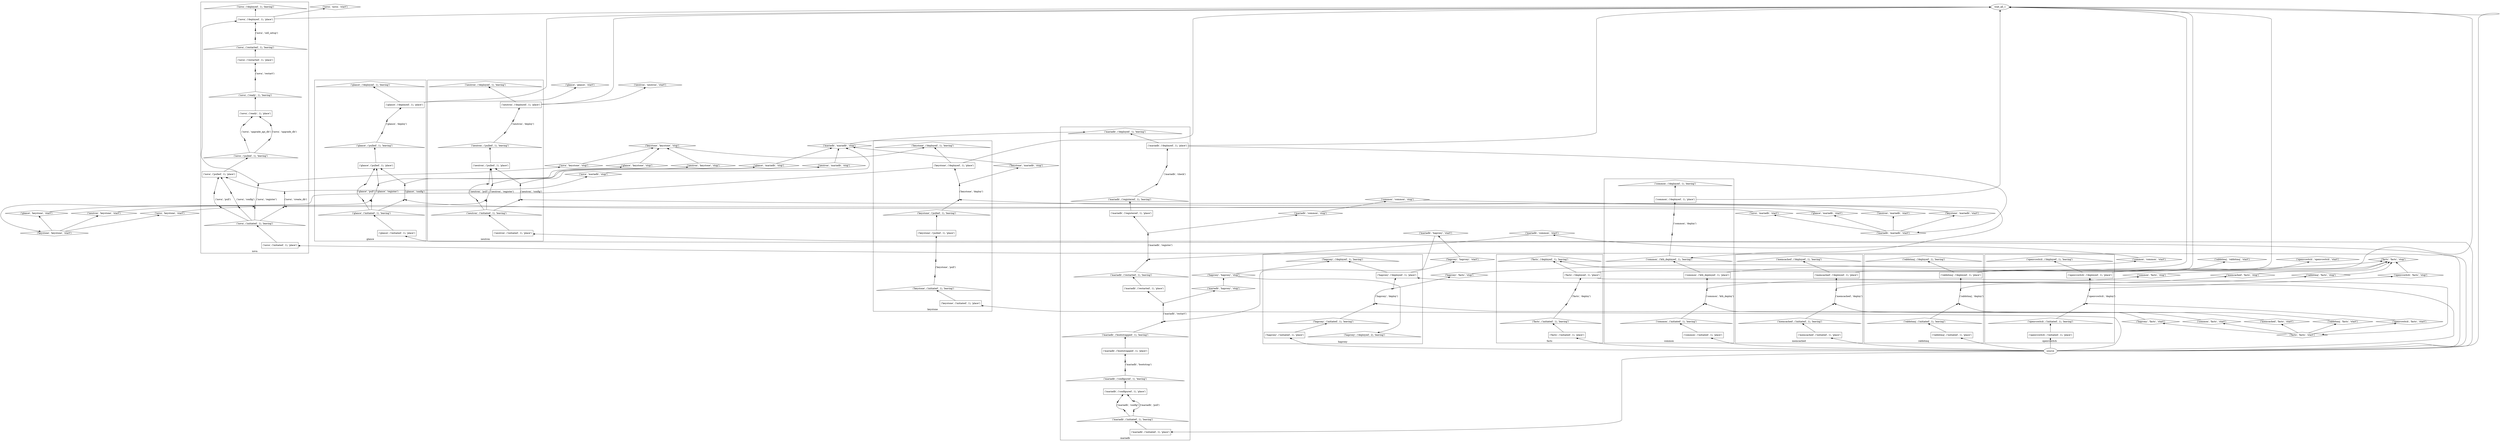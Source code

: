 digraph G {
	rankdir=BT;
	subgraph cluster_1 {
		color = black;
		label = "facts";
		v162 [label="('facts', ('initiated', 1), 'leaving')"] [shape=triangle];
		v122 [label="('facts', ('deploy', 1), 'beginning')"] [shape=point];
		v133 [label="('facts', ('initiated', 1), 'place')"] [shape=box];
		v33 [label="('facts', ('deployed', 1), 'leaving')"] [shape=triangle];
		v91 [label="('facts', ('deploy', 1), 'end')"] [shape=point];
		v20 [label="('facts', ('deployed', 1), 'place')"] [shape=box];
		v133 -> v162 [label=""];
		v20 -> v33 [label=""];
		v162 -> v122 [label=""];
		v122 -> v91 [label="('facts', 'deploy')"];
		v91 -> v20 [label=""];
	}
	subgraph cluster_2 {
		color = black;
		label = "common";
		v0 [label="('common', ('ktb_deployed', 1), 'leaving')"] [shape=triangle];
		v163 [label="('common', ('ktb_deployed', 1), 'place')"] [shape=box];
		v103 [label="('common', ('deployed', 1), 'leaving')"] [shape=triangle];
		v144 [label="('common', ('deployed', 1), 'place')"] [shape=box];
		v62 [label="('common', ('deploy', 1), 'beginning')"] [shape=point];
		v64 [label="('common', ('ktb_deploy', 1), 'beginning')"] [shape=point];
		v16 [label="('common', ('initiated', 1), 'leaving')"] [shape=triangle];
		v92 [label="('common', ('initiated', 1), 'place')"] [shape=box];
		v35 [label="('common', ('ktb_deploy', 1), 'end')"] [shape=point];
		v173 [label="('common', ('deploy', 1), 'end')"] [shape=point];
		v92 -> v16 [label=""];
		v144 -> v103 [label=""];
		v16 -> v64 [label=""];
		v163 -> v0 [label=""];
		v0 -> v62 [label=""];
		v64 -> v35 [label="('common', 'ktb_deploy')"];
		v35 -> v163 [label=""];
		v62 -> v173 [label="('common', 'deploy')"];
		v173 -> v144 [label=""];
	}
	subgraph cluster_3 {
		color = black;
		label = "haproxy";
		v119 [label="('haproxy', ('deployed', 1), 'place')"] [shape=box];
		v75 [label="('haproxy', ('initiated', 1), 'leaving')"] [shape=triangle];
		v168 [label="('haproxy', ('deploy', 1), 'end')"] [shape=point];
		v43 [label="('haproxy', ('deployed', 2), 'leaving')"] [shape=triangle];
		v136 [label="('haproxy', ('deploy', 1), 'beginning')"] [shape=point];
		v116 [label="('haproxy', ('initiated', 1), 'place')"] [shape=box];
		v82 [label="('haproxy', ('deployed', 1), 'leaving')"] [shape=triangle];
		v116 -> v75 [label=""];
		v119 -> v82 [label=""];
		v75 -> v136 [label=""];
		v136 -> v168 [label="('haproxy', 'deploy')"];
		v168 -> v119 [label=""];
	}
	subgraph cluster_4 {
		color = black;
		label = "memcached";
		v100 [label="('memcached', ('deployed', 1), 'place')"] [shape=box];
		v170 [label="('memcached', ('initiated', 1), 'leaving')"] [shape=triangle];
		v88 [label="('memcached', ('deploy', 1), 'end')"] [shape=point];
		v154 [label="('memcached', ('initiated', 1), 'place')"] [shape=box];
		v138 [label="('memcached', ('deployed', 1), 'leaving')"] [shape=triangle];
		v109 [label="('memcached', ('deploy', 1), 'beginning')"] [shape=point];
		v154 -> v170 [label=""];
		v100 -> v138 [label=""];
		v170 -> v109 [label=""];
		v109 -> v88 [label="('memcached', 'deploy')"];
		v88 -> v100 [label=""];
	}
	subgraph cluster_5 {
		color = black;
		label = "mariadb";
		v130 [label="('mariadb', ('bootstrap', 1), 'beginning')"] [shape=point];
		v96 [label="('mariadb', ('registered', 1), 'place')"] [shape=box];
		v3 [label="('mariadb', ('configured', 1), 'leaving')"] [shape=triangle];
		v4 [label="('mariadb', ('register', 1), 'end')"] [shape=point];
		v135 [label="('mariadb', ('config', 1), 'beginning')"] [shape=point];
		v7 [label="('mariadb', ('pull', 1), 'beginning')"] [shape=point];
		v55 [label="('mariadb', ('initiated', 1), 'place')"] [shape=box];
		v56 [label="('mariadb', ('deployed', 1), 'leaving')"] [shape=triangle];
		v142 [label="('mariadb', ('bootstrapped', 1), 'place')"] [shape=box];
		v145 [label="('mariadb', ('check', 1), 'beginning')"] [shape=point];
		v150 [label="('mariadb', ('bootstrapped', 1), 'leaving')"] [shape=triangle];
		v23 [label="('mariadb', ('registered', 1), 'leaving')"] [shape=triangle];
		v72 [label="('mariadb', ('restart', 1), 'beginning')"] [shape=point];
		v111 [label="('mariadb', ('config', 1), 'end')"] [shape=point];
		v24 [label="('mariadb', ('deployed', 1), 'place')"] [shape=box];
		v27 [label="('mariadb', ('restarted', 1), 'place')"] [shape=box];
		v76 [label="('mariadb', ('configured', 1), 'place')"] [shape=box];
		v28 [label="('mariadb', ('restart', 1), 'end')"] [shape=point];
		v29 [label="('mariadb', ('check', 1), 'end')"] [shape=point];
		v80 [label="('mariadb', ('restarted', 1), 'leaving')"] [shape=triangle];
		v120 [label="('mariadb', ('pull', 1), 'end')"] [shape=point];
		v87 [label="('mariadb', ('initiated', 1), 'leaving')"] [shape=triangle];
		v125 [label="('mariadb', ('register', 1), 'beginning')"] [shape=point];
		v90 [label="('mariadb', ('bootstrap', 1), 'end')"] [shape=point];
		v55 -> v87 [label=""];
		v24 -> v56 [label=""];
		v87 -> v7 [label=""];
		v87 -> v135 [label=""];
		v76 -> v3 [label=""];
		v3 -> v130 [label=""];
		v7 -> v120 [label="('mariadb', 'pull')"];
		v120 -> v76 [label=""];
		v135 -> v111 [label="('mariadb', 'config')"];
		v111 -> v76 [label=""];
		v142 -> v150 [label=""];
		v150 -> v72 [label=""];
		v130 -> v90 [label="('mariadb', 'bootstrap')"];
		v90 -> v142 [label=""];
		v27 -> v80 [label=""];
		v80 -> v125 [label=""];
		v72 -> v28 [label="('mariadb', 'restart')"];
		v28 -> v27 [label=""];
		v96 -> v23 [label=""];
		v23 -> v145 [label=""];
		v125 -> v4 [label="('mariadb', 'register')"];
		v4 -> v96 [label=""];
		v145 -> v29 [label="('mariadb', 'check')"];
		v29 -> v24 [label=""];
	}
	subgraph cluster_6 {
		color = black;
		label = "rabbitmq";
		v71 [label="('rabbitmq', ('deploy', 1), 'end')"] [shape=point];
		v1 [label="('rabbitmq', ('initiated', 1), 'leaving')"] [shape=triangle];
		v166 [label="('rabbitmq', ('deployed', 1), 'place')"] [shape=box];
		v152 [label="('rabbitmq', ('deployed', 1), 'leaving')"] [shape=triangle];
		v31 [label="('rabbitmq', ('initiated', 1), 'place')"] [shape=box];
		v10 [label="('rabbitmq', ('deploy', 1), 'beginning')"] [shape=point];
		v31 -> v1 [label=""];
		v166 -> v152 [label=""];
		v1 -> v10 [label=""];
		v10 -> v71 [label="('rabbitmq', 'deploy')"];
		v71 -> v166 [label=""];
	}
	subgraph cluster_7 {
		color = black;
		label = "keystone";
		v129 [label="('keystone', ('deploy', 1), 'beginning')"] [shape=point];
		v164 [label="('keystone', ('deployed', 1), 'leaving')"] [shape=triangle];
		v85 [label="('keystone', ('deploy', 1), 'end')"] [shape=point];
		v132 [label="('keystone', ('pull', 1), 'end')"] [shape=point];
		v134 [label="('keystone', ('deployed', 1), 'place')"] [shape=box];
		v123 [label="('keystone', ('pulled', 1), 'place')"] [shape=box];
		v15 [label="('keystone', ('pulled', 1), 'leaving')"] [shape=triangle];
		v34 [label="('keystone', ('initiated', 1), 'leaving')"] [shape=triangle];
		v19 [label="('keystone', ('initiated', 1), 'place')"] [shape=box];
		v21 [label="('keystone', ('pull', 1), 'beginning')"] [shape=point];
		v19 -> v34 [label=""];
		v134 -> v164 [label=""];
		v34 -> v21 [label=""];
		v123 -> v15 [label=""];
		v15 -> v129 [label=""];
		v21 -> v132 [label="('keystone', 'pull')"];
		v132 -> v123 [label=""];
		v129 -> v85 [label="('keystone', 'deploy')"];
		v85 -> v134 [label=""];
	}
	subgraph cluster_8 {
		color = black;
		label = "openvswitch";
		v161 [label="('openvswitch', ('deployed', 1), 'place')"] [shape=box];
		v83 [label="('openvswitch', ('deploy', 1), 'end')"] [shape=point];
		v59 [label="('openvswitch', ('deployed', 1), 'leaving')"] [shape=triangle];
		v112 [label="('openvswitch', ('deploy', 1), 'beginning')"] [shape=point];
		v52 [label="('openvswitch', ('initiated', 1), 'place')"] [shape=box];
		v114 [label="('openvswitch', ('initiated', 1), 'leaving')"] [shape=triangle];
		v52 -> v114 [label=""];
		v161 -> v59 [label=""];
		v114 -> v112 [label=""];
		v112 -> v83 [label="('openvswitch', 'deploy')"];
		v83 -> v161 [label=""];
	}
	subgraph cluster_9 {
		color = black;
		label = "glance";
		v128 [label="('glance', ('deploy', 1), 'beginning')"] [shape=point];
		v47 [label="('glance', ('config', 1), 'end')"] [shape=point];
		v48 [label="('glance', ('deployed', 1), 'leaving')"] [shape=triangle];
		v156 [label="('glance', ('deploy', 1), 'end')"] [shape=point];
		v131 [label="('glance', ('pulled', 1), 'leaving')"] [shape=triangle];
		v110 [label="('glance', ('deployed', 1), 'place')"] [shape=box];
		v13 [label="('glance', ('initiated', 1), 'leaving')"] [shape=triangle];
		v167 [label="('glance', ('config', 1), 'beginning')"] [shape=point];
		v6 [label="('glance', ('pulled', 1), 'place')"] [shape=box];
		v171 [label="('glance', ('register', 1), 'end')"] [shape=point];
		v153 [label="('glance', ('pull', 1), 'end')"] [shape=point];
		v38 [label="('glance', ('pull', 1), 'beginning')"] [shape=point];
		v46 [label="('glance', ('initiated', 1), 'place')"] [shape=box];
		v22 [label="('glance', ('register', 1), 'beginning')"] [shape=point];
		v46 -> v13 [label=""];
		v110 -> v48 [label=""];
		v13 -> v22 [label=""];
		v13 -> v38 [label=""];
		v13 -> v167 [label=""];
		v6 -> v131 [label=""];
		v131 -> v128 [label=""];
		v22 -> v171 [label="('glance', 'register')"];
		v171 -> v6 [label=""];
		v38 -> v153 [label="('glance', 'pull')"];
		v153 -> v6 [label=""];
		v167 -> v47 [label="('glance', 'config')"];
		v47 -> v6 [label=""];
		v128 -> v156 [label="('glance', 'deploy')"];
		v156 -> v110 [label=""];
	}
	subgraph cluster_10 {
		color = black;
		label = "neutron";
		v94 [label="('neutron', ('deployed', 1), 'place')"] [shape=box];
		v95 [label="('neutron', ('deploy', 1), 'beginning')"] [shape=point];
		v2 [label="('neutron', ('config', 1), 'end')"] [shape=point];
		v84 [label="('neutron', ('initiated', 1), 'leaving')"] [shape=triangle];
		v74 [label="('neutron', ('initiated', 1), 'place')"] [shape=box];
		v121 [label="('neutron', ('register', 1), 'beginning')"] [shape=point];
		v113 [label="('neutron', ('pull', 1), 'beginning')"] [shape=point];
		v51 [label="('neutron', ('deploy', 1), 'end')"] [shape=point];
		v77 [label="('neutron', ('pulled', 1), 'leaving')"] [shape=triangle];
		v8 [label="('neutron', ('register', 1), 'end')"] [shape=point];
		v63 [label="('neutron', ('pull', 1), 'end')"] [shape=point];
		v65 [label="('neutron', ('pulled', 1), 'place')"] [shape=box];
		v115 [label="('neutron', ('deployed', 1), 'leaving')"] [shape=triangle];
		v127 [label="('neutron', ('config', 1), 'beginning')"] [shape=point];
		v74 -> v84 [label=""];
		v94 -> v115 [label=""];
		v84 -> v121 [label=""];
		v84 -> v113 [label=""];
		v84 -> v127 [label=""];
		v65 -> v77 [label=""];
		v77 -> v95 [label=""];
		v121 -> v8 [label="('neutron', 'register')"];
		v8 -> v65 [label=""];
		v113 -> v63 [label="('neutron', 'pull')"];
		v63 -> v65 [label=""];
		v127 -> v2 [label="('neutron', 'config')"];
		v2 -> v65 [label=""];
		v95 -> v51 [label="('neutron', 'deploy')"];
		v51 -> v94 [label=""];
	}
	subgraph cluster_11 {
		color = black;
		label = "nova";
		v50 [label="('nova', ('pull', 1), 'end')"] [shape=point];
		v98 [label="('nova', ('upgrade_api_db', 1), 'beginning')"] [shape=point];
		v101 [label="('nova', ('create_db', 1), 'beginning')"] [shape=point];
		v137 [label="('nova', ('upgrade_api_db', 1), 'end')"] [shape=point];
		v9 [label="('nova', ('ready', 1), 'leaving')"] [shape=triangle];
		v11 [label="('nova', ('pull', 1), 'beginning')"] [shape=point];
		v12 [label="('nova', ('restart', 1), 'end')"] [shape=point];
		v140 [label="('nova', ('restarted', 1), 'leaving')"] [shape=triangle];
		v102 [label="('nova', ('pulled', 1), 'leaving')"] [shape=triangle];
		v58 [label="('nova', ('deployed', 1), 'leaving')"] [shape=triangle];
		v143 [label="('nova', ('restart', 1), 'beginning')"] [shape=point];
		v106 [label="('nova', ('deployed', 1), 'place')"] [shape=box];
		v70 [label="('nova', ('cell_setup', 1), 'beginning')"] [shape=point];
		v68 [label="('nova', ('upgrade_db', 1), 'end')"] [shape=point];
		v67 [label="('nova', ('initiated', 1), 'leaving')"] [shape=triangle];
		v148 [label="('nova', ('register', 1), 'beginning')"] [shape=point];
		v25 [label="('nova', ('config', 1), 'beginning')"] [shape=point];
		v79 [label="('nova', ('config', 1), 'end')"] [shape=point];
		v81 [label="('nova', ('ready', 1), 'place')"] [shape=box];
		v36 [label="('nova', ('cell_setup', 1), 'end')"] [shape=point];
		v117 [label="('nova', ('register', 1), 'end')"] [shape=point];
		v165 [label="('nova', ('pulled', 1), 'place')"] [shape=box];
		v118 [label="('nova', ('create_db', 1), 'end')"] [shape=point];
		v40 [label="('nova', ('upgrade_db', 1), 'beginning')"] [shape=point];
		v172 [label="('nova', ('restarted', 1), 'place')"] [shape=box];
		v126 [label="('nova', ('initiated', 1), 'place')"] [shape=box];
		v126 -> v67 [label=""];
		v106 -> v58 [label=""];
		v67 -> v11 [label=""];
		v67 -> v148 [label=""];
		v67 -> v101 [label=""];
		v67 -> v25 [label=""];
		v165 -> v102 [label=""];
		v102 -> v98 [label=""];
		v102 -> v40 [label=""];
		v11 -> v50 [label="('nova', 'pull')"];
		v50 -> v165 [label=""];
		v148 -> v117 [label="('nova', 'register')"];
		v117 -> v106 [label=""];
		v101 -> v118 [label="('nova', 'create_db')"];
		v118 -> v165 [label=""];
		v25 -> v79 [label="('nova', 'config')"];
		v79 -> v165 [label=""];
		v81 -> v9 [label=""];
		v9 -> v143 [label=""];
		v98 -> v137 [label="('nova', 'upgrade_api_db')"];
		v137 -> v81 [label=""];
		v40 -> v68 [label="('nova', 'upgrade_db')"];
		v68 -> v81 [label=""];
		v172 -> v140 [label=""];
		v140 -> v70 [label=""];
		v143 -> v12 [label="('nova', 'restart')"];
		v12 -> v172 [label=""];
		v70 -> v36 [label="('nova', 'cell_setup')"];
		v36 -> v106 [label=""];
	}
	v169 [label="source"] [shape=oval];
	v97 [label="('facts', 'facts', 'start')"] [shape=diamond];
	v37 [label="('common', 'facts', 'start')"] [shape=diamond];
	v149 [label="('facts', 'facts', 'stop')"] [shape=diamond];
	v61 [label="('common', 'facts', 'stop')"] [shape=diamond];
	v159 [label="('haproxy', 'facts', 'start')"] [shape=diamond];
	v107 [label="('haproxy', 'facts', 'stop')"] [shape=diamond];
	v49 [label="('memcached', 'facts', 'start')"] [shape=diamond];
	v41 [label="('memcached', 'facts', 'stop')"] [shape=diamond];
	v42 [label="('rabbitmq', 'facts', 'start')"] [shape=diamond];
	v44 [label="('rabbitmq', 'facts', 'stop')"] [shape=diamond];
	v89 [label="('openvswitch', 'facts', 'start')"] [shape=diamond];
	v160 [label="('openvswitch', 'facts', 'stop')"] [shape=diamond];
	v157 [label="('common', 'common', 'start')"] [shape=diamond];
	v17 [label="('mariadb', 'common', 'start')"] [shape=diamond];
	v86 [label="('common', 'common', 'stop')"] [shape=diamond];
	v66 [label="('mariadb', 'common', 'stop')"] [shape=diamond];
	v60 [label="('haproxy', 'haproxy', 'start')"] [shape=diamond];
	v151 [label="('mariadb', 'haproxy', 'start')"] [shape=diamond];
	v18 [label="('haproxy', 'haproxy', 'stop')"] [shape=diamond];
	v93 [label="('mariadb', 'haproxy', 'stop')"] [shape=diamond];
	v53 [label="('mariadb', 'mariadb', 'start')"] [shape=diamond];
	v57 [label="('keystone', 'mariadb', 'start')"] [shape=diamond];
	v26 [label="('mariadb', 'mariadb', 'stop')"] [shape=diamond];
	v30 [label="('keystone', 'mariadb', 'stop')"] [shape=diamond];
	v104 [label="('glance', 'mariadb', 'start')"] [shape=diamond];
	v141 [label="('glance', 'mariadb', 'stop')"] [shape=diamond];
	v5 [label="('neutron', 'mariadb', 'start')"] [shape=diamond];
	v73 [label="('neutron', 'mariadb', 'stop')"] [shape=diamond];
	v39 [label="('nova', 'mariadb', 'start')"] [shape=diamond];
	v45 [label="('nova', 'mariadb', 'stop')"] [shape=diamond];
	v14 [label="('keystone', 'keystone', 'start')"] [shape=diamond];
	v146 [label="('glance', 'keystone', 'start')"] [shape=diamond];
	v54 [label="('keystone', 'keystone', 'stop')"] [shape=diamond];
	v108 [label="('glance', 'keystone', 'stop')"] [shape=diamond];
	v155 [label="('neutron', 'keystone', 'start')"] [shape=diamond];
	v99 [label="('neutron', 'keystone', 'stop')"] [shape=diamond];
	v105 [label="('nova', 'keystone', 'start')"] [shape=diamond];
	v147 [label="('nova', 'keystone', 'stop')"] [shape=diamond];
	v78 [label="wait_all_1"] [shape=oval];
	v139 [label="('rabbitmq', 'rabbitmq', 'start')"] [shape=diamond];
	v32 [label="('openvswitch', 'openvswitch', 'start')"] [shape=diamond];
	v124 [label="('glance', 'glance', 'start')"] [shape=diamond];
	v69 [label="('neutron', 'neutron', 'start')"] [shape=diamond];
	v158 [label="('nova', 'nova', 'start')"] [shape=diamond];
	v169 -> v133 [label=""];
	v169 -> v92 [label=""];
	v169 -> v116 [label=""];
	v169 -> v154 [label=""];
	v169 -> v55 [label=""];
	v169 -> v31 [label=""];
	v169 -> v19 [label=""];
	v169 -> v52 [label=""];
	v169 -> v119 [label=""];
	v169 -> v46 [label=""];
	v169 -> v74 [label=""];
	v169 -> v126 [label=""];
	v169 -> v78 [label=""];
	v97 -> v37 [label=""];
	v97 -> v159 [label=""];
	v97 -> v49 [label=""];
	v97 -> v42 [label=""];
	v97 -> v89 [label=""];
	v37 -> v64 [label=""];
	v149 -> v33 [label=""];
	v61 -> v149 [label=""];
	v159 -> v136 [label=""];
	v107 -> v149 [label=""];
	v49 -> v109 [label=""];
	v41 -> v149 [label=""];
	v42 -> v10 [label=""];
	v44 -> v149 [label=""];
	v89 -> v112 [label=""];
	v160 -> v149 [label=""];
	v157 -> v17 [label=""];
	v17 -> v125 [label=""];
	v86 -> v0 [label=""];
	v66 -> v86 [label=""];
	v60 -> v151 [label=""];
	v151 -> v72 [label=""];
	v18 -> v82 [label=""];
	v18 -> v43 [label=""];
	v93 -> v18 [label=""];
	v53 -> v57 [label=""];
	v53 -> v104 [label=""];
	v53 -> v5 [label=""];
	v53 -> v39 [label=""];
	v57 -> v129 [label=""];
	v26 -> v56 [label=""];
	v30 -> v26 [label=""];
	v104 -> v167 [label=""];
	v141 -> v26 [label=""];
	v5 -> v127 [label=""];
	v73 -> v26 [label=""];
	v39 -> v101 [label=""];
	v45 -> v26 [label=""];
	v14 -> v146 [label=""];
	v14 -> v155 [label=""];
	v14 -> v105 [label=""];
	v146 -> v22 [label=""];
	v54 -> v164 [label=""];
	v108 -> v54 [label=""];
	v155 -> v121 [label=""];
	v99 -> v54 [label=""];
	v105 -> v148 [label=""];
	v147 -> v54 [label=""];
	v119 -> v60 [label=""];
	v20 -> v78 [label=""];
	v20 -> v97 [label=""];
	v144 -> v78 [label=""];
	v100 -> v78 [label=""];
	v24 -> v78 [label=""];
	v24 -> v53 [label=""];
	v166 -> v78 [label=""];
	v166 -> v139 [label=""];
	v134 -> v78 [label=""];
	v134 -> v14 [label=""];
	v161 -> v78 [label=""];
	v161 -> v32 [label=""];
	v110 -> v78 [label=""];
	v110 -> v124 [label=""];
	v94 -> v78 [label=""];
	v94 -> v69 [label=""];
	v106 -> v78 [label=""];
	v106 -> v158 [label=""];
	v163 -> v157 [label=""];
	v35 -> v61 [label=""];
	v168 -> v107 [label=""];
	v88 -> v41 [label=""];
	v28 -> v93 [label=""];
	v4 -> v66 [label=""];
	v71 -> v44 [label=""];
	v85 -> v30 [label=""];
	v83 -> v160 [label=""];
	v171 -> v108 [label=""];
	v47 -> v141 [label=""];
	v8 -> v99 [label=""];
	v2 -> v73 [label=""];
	v117 -> v147 [label=""];
	v118 -> v45 [label=""];
}
